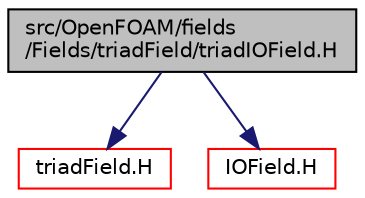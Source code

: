 digraph "src/OpenFOAM/fields/Fields/triadField/triadIOField.H"
{
  bgcolor="transparent";
  edge [fontname="Helvetica",fontsize="10",labelfontname="Helvetica",labelfontsize="10"];
  node [fontname="Helvetica",fontsize="10",shape=record];
  Node0 [label="src/OpenFOAM/fields\l/Fields/triadField/triadIOField.H",height=0.2,width=0.4,color="black", fillcolor="grey75", style="filled", fontcolor="black"];
  Node0 -> Node1 [color="midnightblue",fontsize="10",style="solid",fontname="Helvetica"];
  Node1 [label="triadField.H",height=0.2,width=0.4,color="red",URL="$a10463.html"];
  Node0 -> Node113 [color="midnightblue",fontsize="10",style="solid",fontname="Helvetica"];
  Node113 [label="IOField.H",height=0.2,width=0.4,color="red",URL="$a09758.html"];
}
